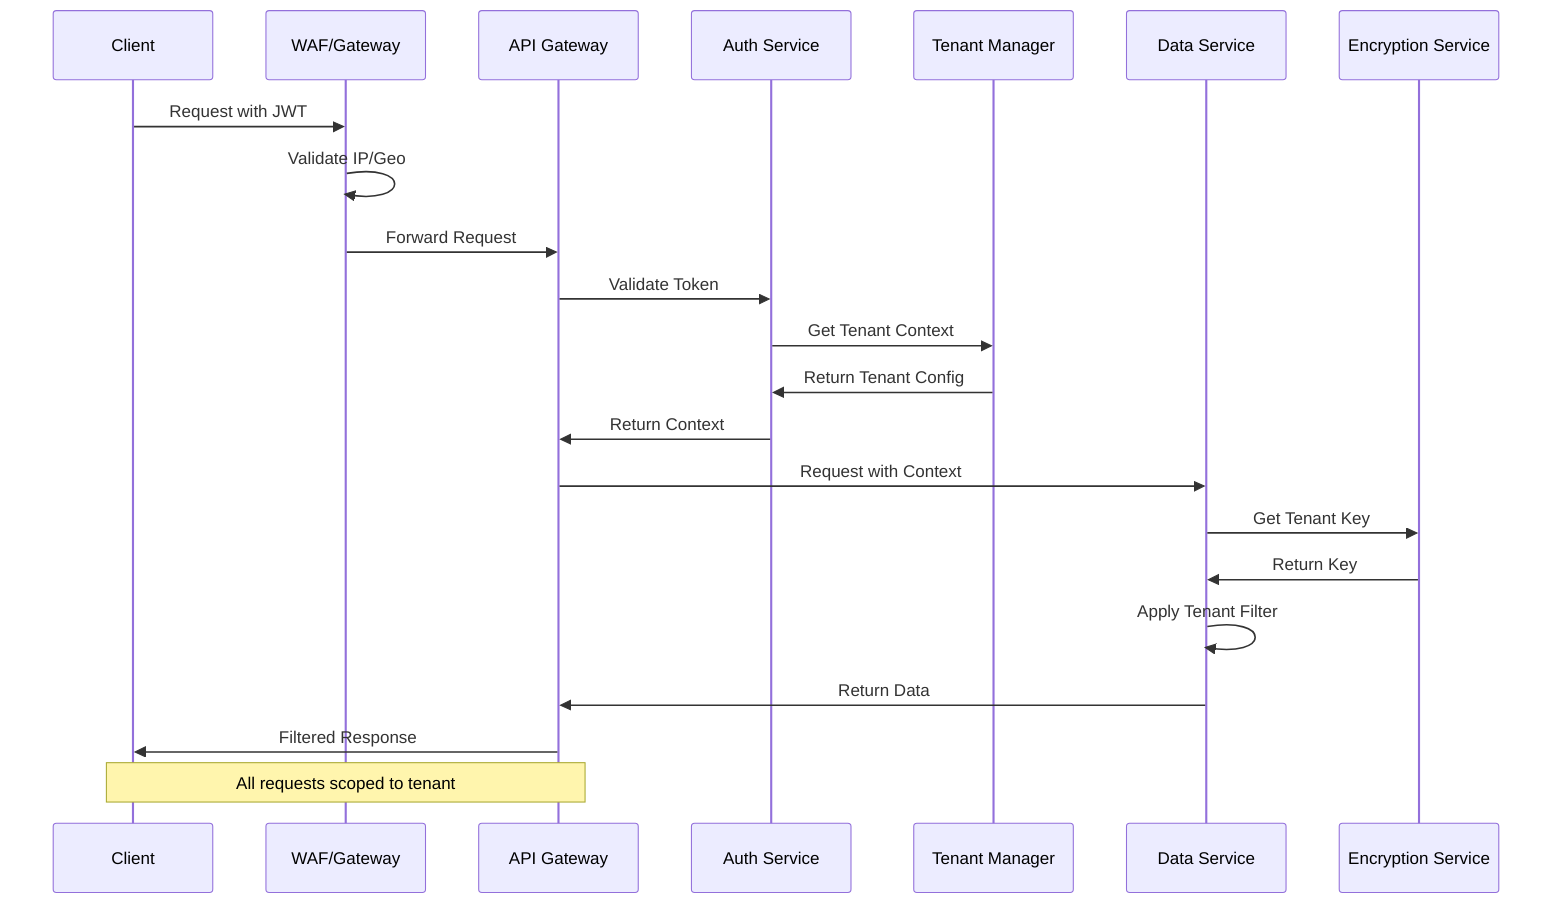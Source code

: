 sequenceDiagram
    participant C as Client
    participant WAF as WAF/Gateway
    participant API as API Gateway
    participant Auth as Auth Service
    participant TM as Tenant Manager
    participant DS as Data Service
    participant Enc as Encryption Service
    
    C->>WAF: Request with JWT
    WAF->>WAF: Validate IP/Geo
    WAF->>API: Forward Request
    
    API->>Auth: Validate Token
    Auth->>TM: Get Tenant Context
    TM->>Auth: Return Tenant Config
    
    Auth->>API: Return Context
    
    API->>DS: Request with Context
    DS->>Enc: Get Tenant Key
    Enc->>DS: Return Key
    
    DS->>DS: Apply Tenant Filter
    DS->>API: Return Data
    
    API->>C: Filtered Response

    note over C,API: All requests scoped to tenant